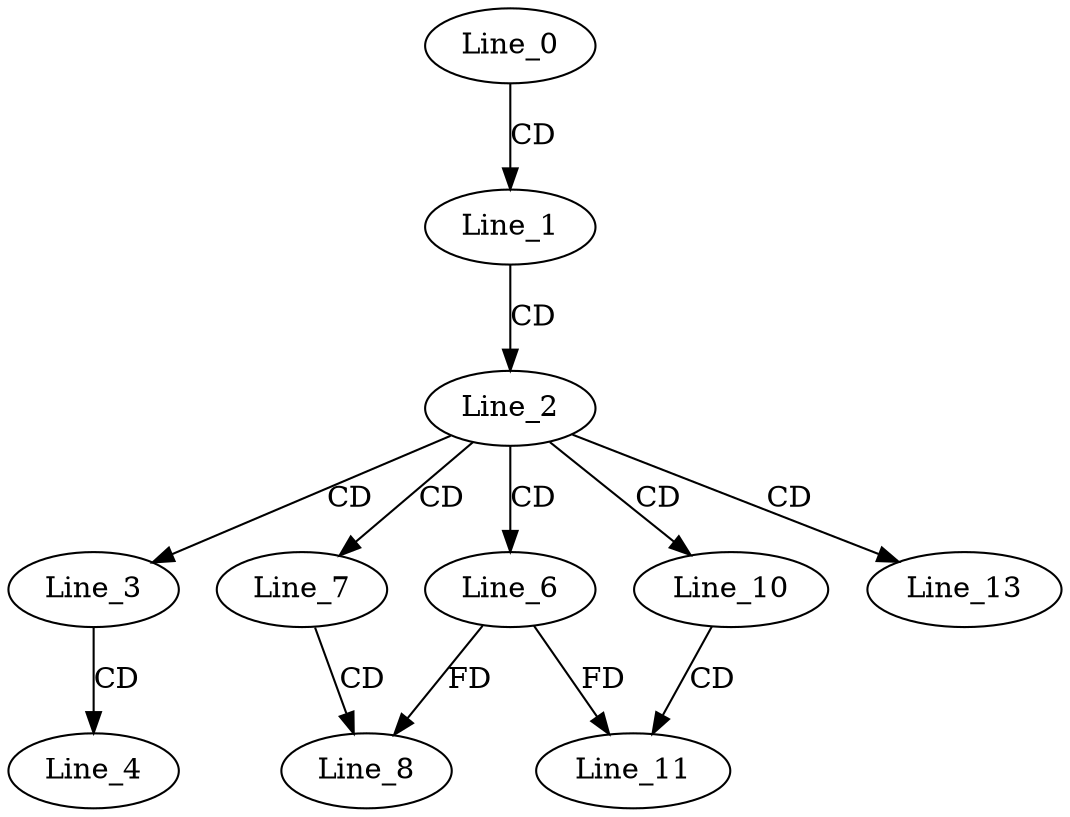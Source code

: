 digraph G {
  Line_0;
  Line_1;
  Line_2;
  Line_3;
  Line_4;
  Line_6;
  Line_7;
  Line_8;
  Line_10;
  Line_11;
  Line_13;
  Line_0 -> Line_1 [ label="CD" ];
  Line_1 -> Line_2 [ label="CD" ];
  Line_2 -> Line_3 [ label="CD" ];
  Line_3 -> Line_4 [ label="CD" ];
  Line_2 -> Line_6 [ label="CD" ];
  Line_2 -> Line_7 [ label="CD" ];
  Line_7 -> Line_8 [ label="CD" ];
  Line_6 -> Line_8 [ label="FD" ];
  Line_2 -> Line_10 [ label="CD" ];
  Line_10 -> Line_11 [ label="CD" ];
  Line_6 -> Line_11 [ label="FD" ];
  Line_2 -> Line_13 [ label="CD" ];
}
